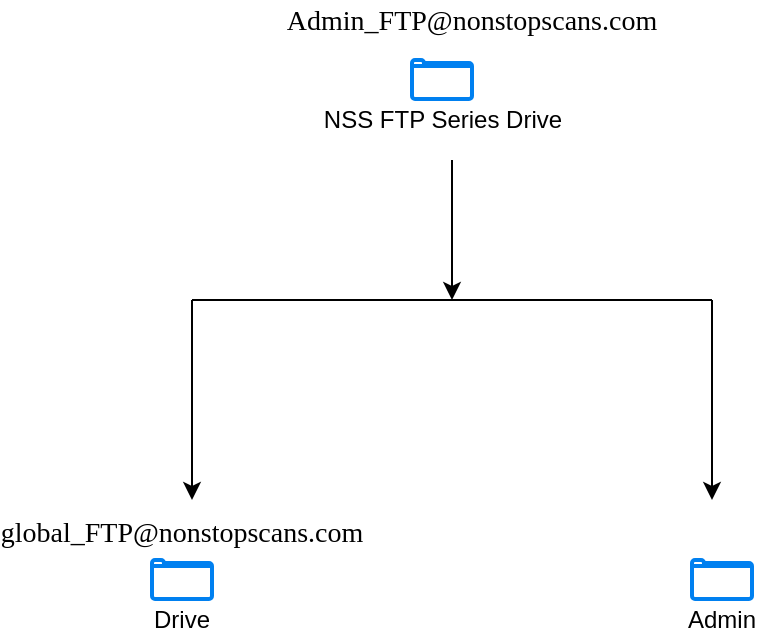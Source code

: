 <mxfile version="14.1.1" type="github"><diagram id="F44S-5pXRBjuDpgWI3dr" name="Page-1"><mxGraphModel dx="1038" dy="580" grid="1" gridSize="10" guides="1" tooltips="1" connect="1" arrows="1" fold="1" page="1" pageScale="1" pageWidth="850" pageHeight="1100" math="0" shadow="0"><root><mxCell id="0"/><mxCell id="1" parent="0"/><mxCell id="BComjcI31db2K4MP6pA6-1" value="" style="html=1;verticalLabelPosition=bottom;align=center;labelBackgroundColor=#ffffff;verticalAlign=top;strokeWidth=2;strokeColor=#0080F0;shadow=0;dashed=0;shape=mxgraph.ios7.icons.folder;" vertex="1" parent="1"><mxGeometry x="405" y="120" width="30" height="19.5" as="geometry"/></mxCell><mxCell id="BComjcI31db2K4MP6pA6-2" value="NSS FTP Series Drive" style="text;html=1;strokeColor=none;fillColor=none;align=center;verticalAlign=middle;whiteSpace=wrap;rounded=0;" vertex="1" parent="1"><mxGeometry x="358.75" y="139.5" width="122.5" height="20" as="geometry"/></mxCell><mxCell id="BComjcI31db2K4MP6pA6-3" value="&lt;span style=&quot;font-size: 14px ; background-color: rgb(255 , 255 , 255)&quot;&gt;&lt;font face=&quot;Verdana&quot;&gt;Admin_FTP@nonstopscans.com&lt;/font&gt;&lt;/span&gt;" style="text;html=1;strokeColor=none;fillColor=none;align=center;verticalAlign=middle;whiteSpace=wrap;rounded=0;" vertex="1" parent="1"><mxGeometry x="395" y="90" width="80" height="20" as="geometry"/></mxCell><mxCell id="BComjcI31db2K4MP6pA6-7" value="" style="endArrow=classic;html=1;" edge="1" parent="1"><mxGeometry width="50" height="50" relative="1" as="geometry"><mxPoint x="425" y="170" as="sourcePoint"/><mxPoint x="425" y="240" as="targetPoint"/></mxGeometry></mxCell><mxCell id="BComjcI31db2K4MP6pA6-8" value="" style="endArrow=none;html=1;" edge="1" parent="1"><mxGeometry width="50" height="50" relative="1" as="geometry"><mxPoint x="295" y="240" as="sourcePoint"/><mxPoint x="555" y="240" as="targetPoint"/></mxGeometry></mxCell><mxCell id="BComjcI31db2K4MP6pA6-9" value="" style="endArrow=classic;html=1;" edge="1" parent="1"><mxGeometry width="50" height="50" relative="1" as="geometry"><mxPoint x="555" y="240" as="sourcePoint"/><mxPoint x="555" y="340" as="targetPoint"/></mxGeometry></mxCell><mxCell id="BComjcI31db2K4MP6pA6-10" value="" style="endArrow=classic;html=1;" edge="1" parent="1"><mxGeometry width="50" height="50" relative="1" as="geometry"><mxPoint x="295" y="240" as="sourcePoint"/><mxPoint x="295" y="340" as="targetPoint"/></mxGeometry></mxCell><mxCell id="BComjcI31db2K4MP6pA6-11" value="" style="html=1;verticalLabelPosition=bottom;align=center;labelBackgroundColor=#ffffff;verticalAlign=top;strokeWidth=2;strokeColor=#0080F0;shadow=0;dashed=0;shape=mxgraph.ios7.icons.folder;gradientColor=none;" vertex="1" parent="1"><mxGeometry x="275" y="370" width="30" height="19.5" as="geometry"/></mxCell><mxCell id="BComjcI31db2K4MP6pA6-12" value="" style="html=1;verticalLabelPosition=bottom;align=center;labelBackgroundColor=#ffffff;verticalAlign=top;strokeWidth=2;strokeColor=#0080F0;shadow=0;dashed=0;shape=mxgraph.ios7.icons.folder;gradientColor=none;" vertex="1" parent="1"><mxGeometry x="545" y="370" width="30" height="19.5" as="geometry"/></mxCell><mxCell id="BComjcI31db2K4MP6pA6-13" value="Drive" style="text;html=1;strokeColor=none;fillColor=none;align=center;verticalAlign=middle;whiteSpace=wrap;rounded=0;" vertex="1" parent="1"><mxGeometry x="270" y="390" width="40" height="20" as="geometry"/></mxCell><mxCell id="BComjcI31db2K4MP6pA6-14" value="Admin" style="text;html=1;strokeColor=none;fillColor=none;align=center;verticalAlign=middle;whiteSpace=wrap;rounded=0;" vertex="1" parent="1"><mxGeometry x="540" y="389.5" width="40" height="20" as="geometry"/></mxCell><mxCell id="BComjcI31db2K4MP6pA6-15" value="&lt;span style=&quot;background-color: rgb(255 , 255 , 255)&quot;&gt;&lt;font face=&quot;Verdana&quot;&gt;&lt;br&gt;&lt;span style=&quot;font-size: 14px ; font-style: normal ; font-weight: 100 ; letter-spacing: normal ; text-indent: 0px ; text-transform: none ; word-spacing: 0px ; display: inline ; float: none&quot;&gt;global_FTP@nonstopscans.com&lt;/span&gt;&lt;/font&gt;&lt;/span&gt;" style="text;html=1;strokeColor=none;fillColor=none;align=center;verticalAlign=middle;whiteSpace=wrap;rounded=0;" vertex="1" parent="1"><mxGeometry x="270" y="340" width="40" height="20" as="geometry"/></mxCell></root></mxGraphModel></diagram></mxfile>